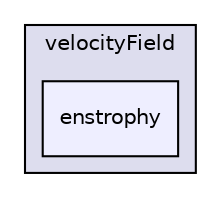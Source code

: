 digraph "applications/utilities/postProcessing/velocityField/enstrophy" {
  bgcolor=transparent;
  compound=true
  node [ fontsize="10", fontname="Helvetica"];
  edge [ labelfontsize="10", labelfontname="Helvetica"];
  subgraph clusterdir_31d73b4cf03cda8c2fb51c01c16bda9c {
    graph [ bgcolor="#ddddee", pencolor="black", label="velocityField" fontname="Helvetica", fontsize="10", URL="dir_31d73b4cf03cda8c2fb51c01c16bda9c.html"]
  dir_f9a259e51f3a140d18d5e9fec5caf3d5 [shape=box, label="enstrophy", style="filled", fillcolor="#eeeeff", pencolor="black", URL="dir_f9a259e51f3a140d18d5e9fec5caf3d5.html"];
  }
}
